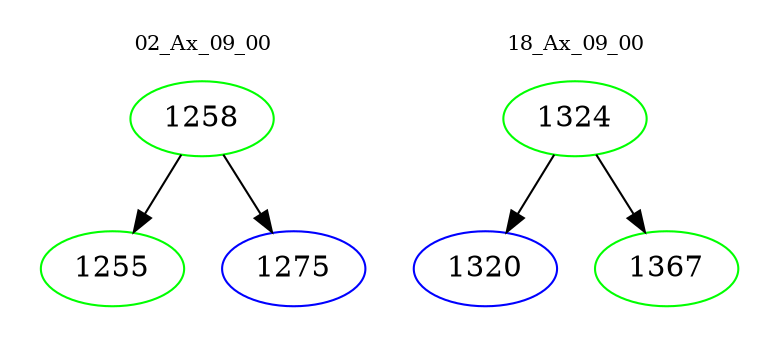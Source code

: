 digraph{
subgraph cluster_0 {
color = white
label = "02_Ax_09_00";
fontsize=10;
T0_1258 [label="1258", color="green"]
T0_1258 -> T0_1255 [color="black"]
T0_1255 [label="1255", color="green"]
T0_1258 -> T0_1275 [color="black"]
T0_1275 [label="1275", color="blue"]
}
subgraph cluster_1 {
color = white
label = "18_Ax_09_00";
fontsize=10;
T1_1324 [label="1324", color="green"]
T1_1324 -> T1_1320 [color="black"]
T1_1320 [label="1320", color="blue"]
T1_1324 -> T1_1367 [color="black"]
T1_1367 [label="1367", color="green"]
}
}
